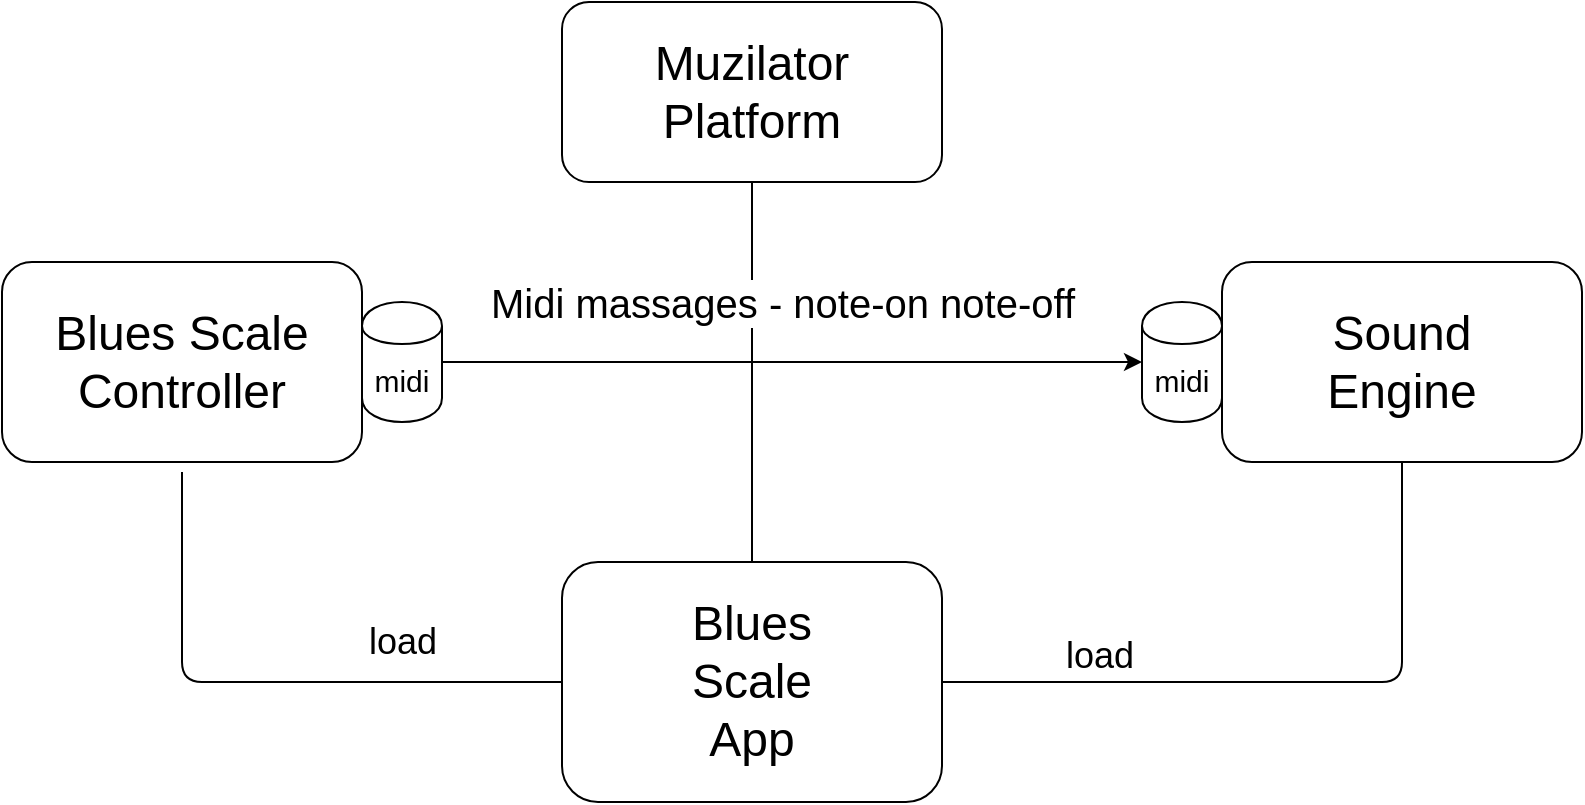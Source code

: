 <mxfile version="12.1.3" pages="1"><diagram id="COZGFszZzawMSa7u-M_V" name="Page-1"><mxGraphModel dx="980" dy="810" grid="1" gridSize="10" guides="1" tooltips="1" connect="1" arrows="1" fold="1" page="1" pageScale="1" pageWidth="850" pageHeight="1100" math="0" shadow="0"><root><mxCell id="0"/><mxCell id="1" parent="0"/><mxCell id="xMsUnBgWWOhLAredeSQ0-1" value="&lt;font style=&quot;font-size: 24px&quot;&gt;Muzilator&lt;br&gt;Platform&lt;/font&gt;" style="rounded=1;whiteSpace=wrap;html=1;" vertex="1" parent="1"><mxGeometry x="280" y="120" width="190" height="90" as="geometry"/></mxCell><mxCell id="xMsUnBgWWOhLAredeSQ0-2" value="" style="endArrow=none;html=1;entryX=0.5;entryY=1;entryDx=0;entryDy=0;exitX=0.5;exitY=0;exitDx=0;exitDy=0;" edge="1" parent="1" source="xMsUnBgWWOhLAredeSQ0-3" target="xMsUnBgWWOhLAredeSQ0-1"><mxGeometry width="50" height="50" relative="1" as="geometry"><mxPoint x="375" y="370" as="sourcePoint"/><mxPoint x="330" y="230" as="targetPoint"/></mxGeometry></mxCell><mxCell id="xMsUnBgWWOhLAredeSQ0-3" value="&lt;font style=&quot;font-size: 24px&quot;&gt;Blues&lt;br&gt;Scale&lt;br&gt;App&lt;/font&gt;" style="rounded=1;whiteSpace=wrap;html=1;" vertex="1" parent="1"><mxGeometry x="280" y="400" width="190" height="120" as="geometry"/></mxCell><mxCell id="xMsUnBgWWOhLAredeSQ0-4" value="&lt;font style=&quot;font-size: 24px&quot;&gt;Blues Scale&lt;br&gt;Controller&lt;/font&gt;" style="rounded=1;whiteSpace=wrap;html=1;" vertex="1" parent="1"><mxGeometry y="250" width="180" height="100" as="geometry"/></mxCell><mxCell id="xMsUnBgWWOhLAredeSQ0-18" value="&lt;font style=&quot;font-size: 20px&quot;&gt;Midi &lt;/font&gt;&lt;font style=&quot;font-size: 20px&quot;&gt;massages - note-on note-off&lt;/font&gt;" style="edgeStyle=orthogonalEdgeStyle;rounded=0;orthogonalLoop=1;jettySize=auto;html=1;exitX=1;exitY=0.5;exitDx=0;exitDy=0;entryX=0;entryY=0.5;entryDx=0;entryDy=0;" edge="1" parent="1" source="xMsUnBgWWOhLAredeSQ0-5" target="xMsUnBgWWOhLAredeSQ0-8"><mxGeometry x="-0.029" y="30" relative="1" as="geometry"><mxPoint as="offset"/></mxGeometry></mxCell><mxCell id="xMsUnBgWWOhLAredeSQ0-5" value="&lt;font style=&quot;font-size: 15px&quot;&gt;midi&lt;/font&gt;" style="shape=cylinder;whiteSpace=wrap;html=1;boundedLbl=1;backgroundOutline=1;" vertex="1" parent="1"><mxGeometry x="180" y="270" width="40" height="60" as="geometry"/></mxCell><mxCell id="xMsUnBgWWOhLAredeSQ0-7" value="&lt;span style=&quot;font-size: 24px&quot;&gt;Sound&lt;br&gt;&lt;/span&gt;&lt;font style=&quot;font-size: 24px&quot;&gt;Engine&lt;/font&gt;" style="rounded=1;whiteSpace=wrap;html=1;" vertex="1" parent="1"><mxGeometry x="610" y="250" width="180" height="100" as="geometry"/></mxCell><mxCell id="xMsUnBgWWOhLAredeSQ0-8" value="&lt;font style=&quot;font-size: 15px&quot;&gt;midi&lt;/font&gt;" style="shape=cylinder;whiteSpace=wrap;html=1;boundedLbl=1;backgroundOutline=1;" vertex="1" parent="1"><mxGeometry x="570" y="270" width="40" height="60" as="geometry"/></mxCell><mxCell id="xMsUnBgWWOhLAredeSQ0-19" value="&lt;font style=&quot;font-size: 18px&quot;&gt;load&lt;/font&gt;" style="endArrow=none;html=1;entryX=0.5;entryY=1;entryDx=0;entryDy=0;exitX=0;exitY=0.5;exitDx=0;exitDy=0;" edge="1" parent="1" source="xMsUnBgWWOhLAredeSQ0-3"><mxGeometry x="-0.458" y="-20" width="50" height="50" relative="1" as="geometry"><mxPoint x="277.53" y="479.4" as="sourcePoint"/><mxPoint x="90" y="355" as="targetPoint"/><Array as="points"><mxPoint x="90" y="460"/></Array><mxPoint as="offset"/></mxGeometry></mxCell><mxCell id="xMsUnBgWWOhLAredeSQ0-20" value="" style="endArrow=none;html=1;exitX=1;exitY=0.5;exitDx=0;exitDy=0;" edge="1" parent="1" source="xMsUnBgWWOhLAredeSQ0-3"><mxGeometry width="50" height="50" relative="1" as="geometry"><mxPoint x="480" y="480" as="sourcePoint"/><mxPoint x="700" y="350" as="targetPoint"/><Array as="points"><mxPoint x="700" y="460"/></Array></mxGeometry></mxCell><mxCell id="xMsUnBgWWOhLAredeSQ0-23" value="&lt;font style=&quot;font-size: 18px&quot;&gt;load&lt;/font&gt;" style="text;html=1;" vertex="1" parent="1"><mxGeometry x="530" y="430" width="50" height="30" as="geometry"/></mxCell></root></mxGraphModel></diagram></mxfile>
